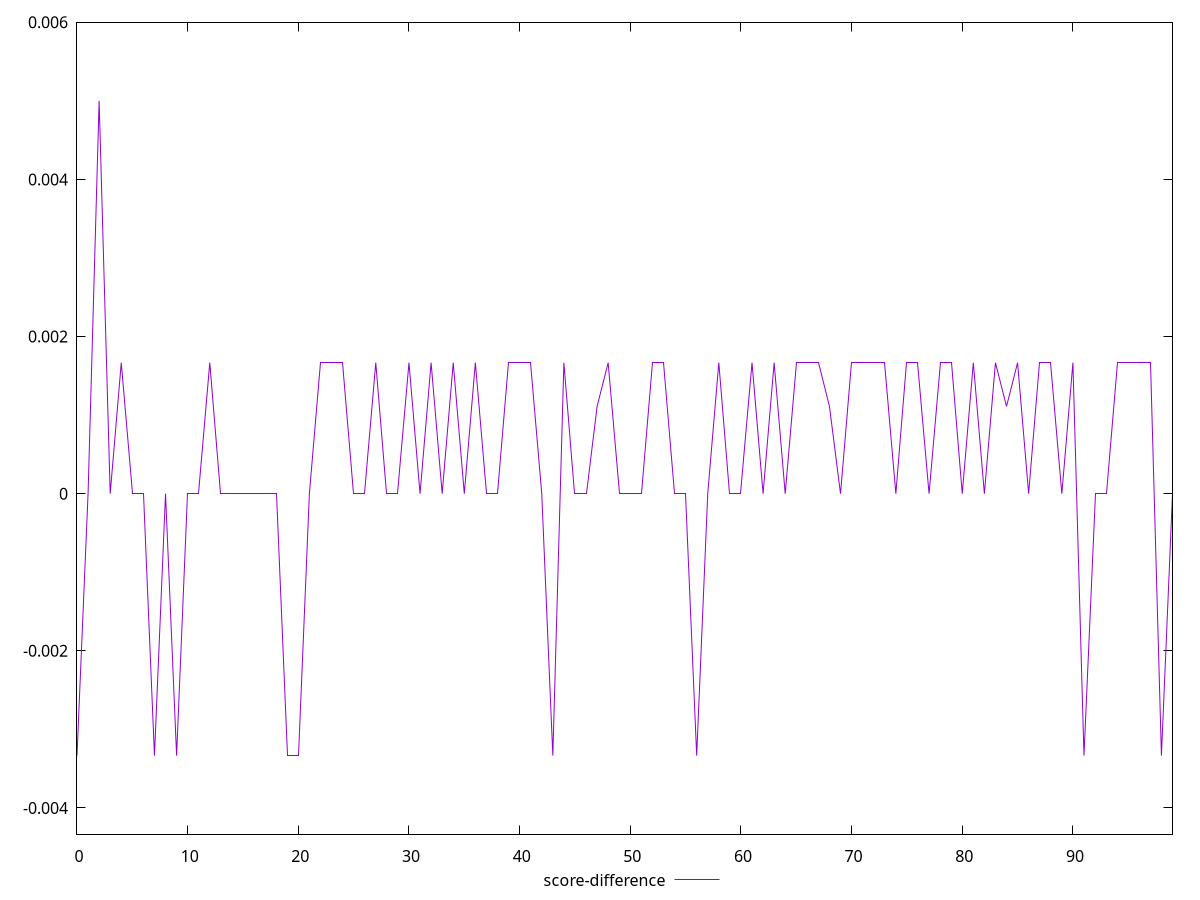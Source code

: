 reset

$scoreDifference <<EOF
0 -0.0033333333333334103
1 0
2 0.0050000000000000044
3 0
4 0.0016666666666665941
5 0
6 0
7 -0.0033333333333332993
8 0
9 -0.0033333333333332993
10 0
11 0
12 0.0016666666666665941
13 0
14 0
15 0
16 0
17 0
18 0
19 -0.0033333333333332993
20 -0.0033333333333332993
21 0
22 0.0016666666666665941
23 0.0016666666666665941
24 0.0016666666666665941
25 0
26 0
27 0.0016666666666665941
28 0
29 0
30 0.0016666666666665941
31 0
32 0.0016666666666665941
33 0
34 0.0016666666666665941
35 0
36 0.0016666666666665941
37 0
38 0
39 0.0016666666666665941
40 0.0016666666666665941
41 0.0016666666666665941
42 0
43 -0.0033333333333332993
44 0.0016666666666665941
45 0
46 0
47 0.0011111111111110628
48 0.0016666666666665941
49 0
50 0
51 0
52 0.0016666666666665941
53 0.0016666666666665941
54 0
55 0
56 -0.0033333333333332993
57 0
58 0.0016666666666665941
59 0
60 0
61 0.0016666666666665941
62 0
63 0.0016666666666665941
64 0
65 0.0016666666666665941
66 0.0016666666666665941
67 0.0016666666666665941
68 0.0011111111111110628
69 0
70 0.0016666666666665941
71 0.0016666666666665941
72 0.0016666666666665941
73 0.0016666666666665941
74 0
75 0.0016666666666665941
76 0.0016666666666665941
77 0
78 0.0016666666666665941
79 0.0016666666666665941
80 0
81 0.0016666666666665941
82 0
83 0.0016666666666665941
84 0.0011111111111110628
85 0.0016666666666665941
86 0
87 0.0016666666666665941
88 0.0016666666666665941
89 0
90 0.0016666666666665941
91 -0.0033333333333332993
92 0
93 0
94 0.0016666666666665941
95 0.0016666666666665941
96 0.0016666666666665941
97 0.0016666666666665941
98 -0.0033333333333332993
99 0
EOF

set key outside below
set xrange [0:99]
set yrange [-0.00433333333333341:0.0060000000000000045]
set trange [-0.00433333333333341:0.0060000000000000045]
set terminal svg size 640, 500 enhanced background rgb 'white'
set output "reprap/uses-http2/samples/pages+cached/score-difference/values.svg"

plot $scoreDifference title "score-difference" with line

reset
